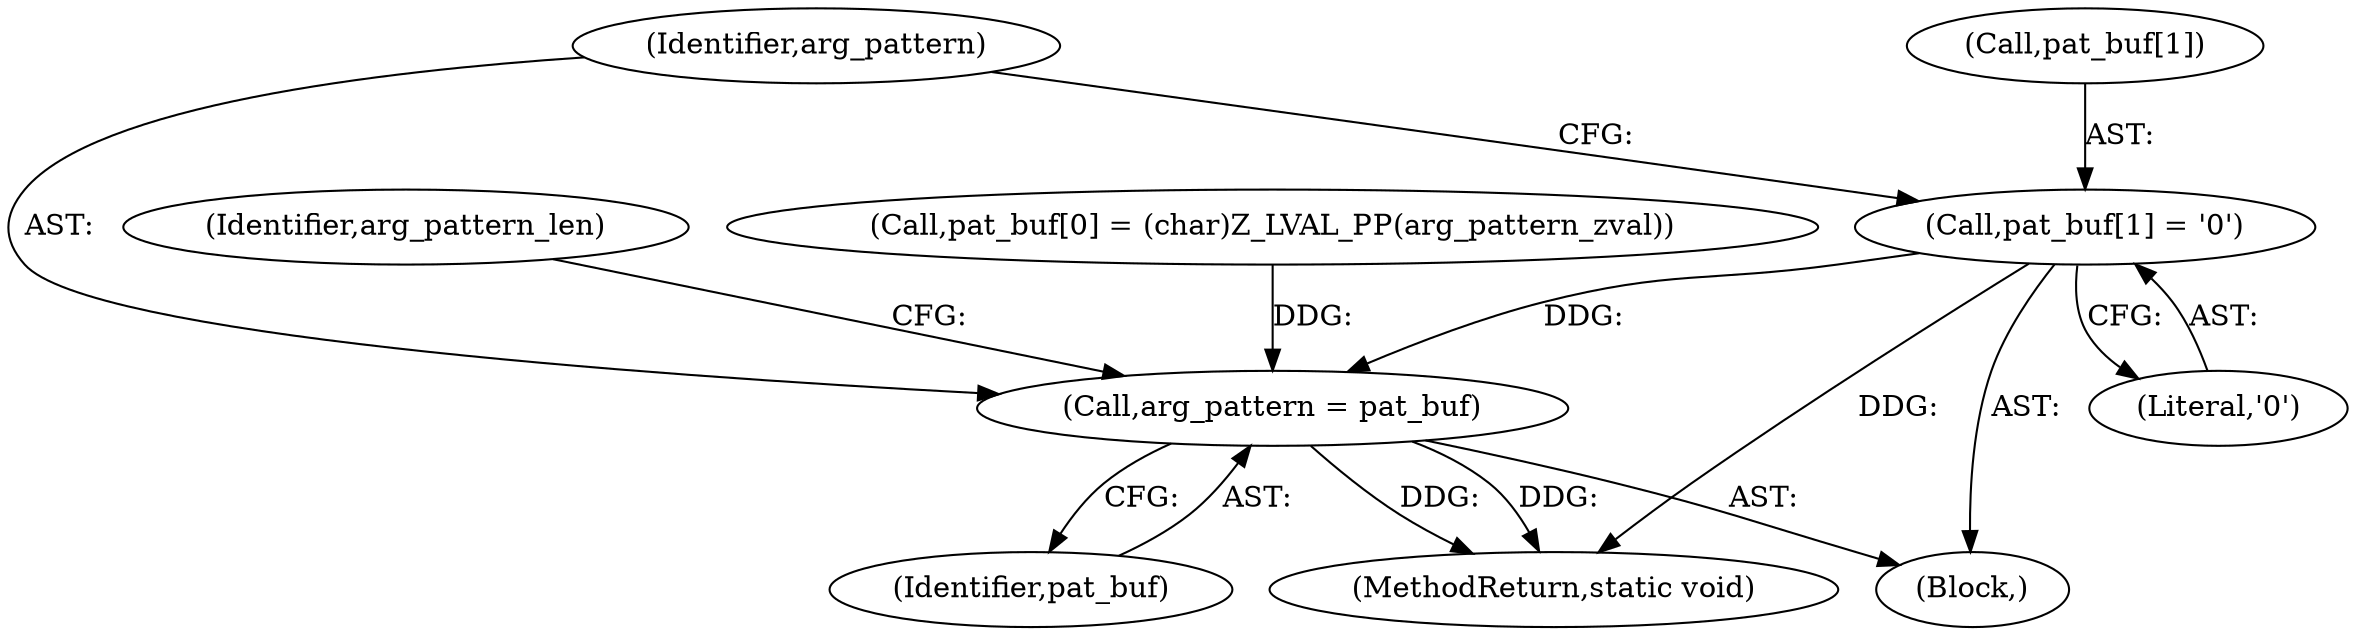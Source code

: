 digraph "0_php-src_5b597a2e5b28e2d5a52fc1be13f425f08f47cb62?w=1_1@array" {
"1000245" [label="(Call,pat_buf[1] = '\0')"];
"1000250" [label="(Call,arg_pattern = pat_buf)"];
"1000252" [label="(Identifier,pat_buf)"];
"1000249" [label="(Literal,'\0')"];
"1000245" [label="(Call,pat_buf[1] = '\0')"];
"1000250" [label="(Call,arg_pattern = pat_buf)"];
"1000744" [label="(MethodReturn,static void)"];
"1000251" [label="(Identifier,arg_pattern)"];
"1000254" [label="(Identifier,arg_pattern_len)"];
"1000237" [label="(Call,pat_buf[0] = (char)Z_LVAL_PP(arg_pattern_zval))"];
"1000234" [label="(Block,)"];
"1000246" [label="(Call,pat_buf[1])"];
"1000245" -> "1000234"  [label="AST: "];
"1000245" -> "1000249"  [label="CFG: "];
"1000246" -> "1000245"  [label="AST: "];
"1000249" -> "1000245"  [label="AST: "];
"1000251" -> "1000245"  [label="CFG: "];
"1000245" -> "1000744"  [label="DDG: "];
"1000245" -> "1000250"  [label="DDG: "];
"1000250" -> "1000234"  [label="AST: "];
"1000250" -> "1000252"  [label="CFG: "];
"1000251" -> "1000250"  [label="AST: "];
"1000252" -> "1000250"  [label="AST: "];
"1000254" -> "1000250"  [label="CFG: "];
"1000250" -> "1000744"  [label="DDG: "];
"1000250" -> "1000744"  [label="DDG: "];
"1000237" -> "1000250"  [label="DDG: "];
}
